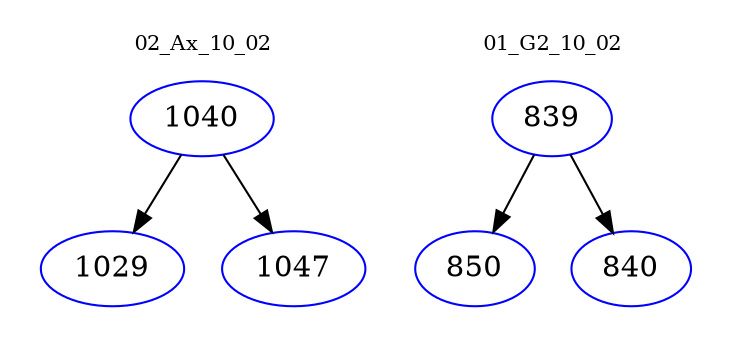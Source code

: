 digraph{
subgraph cluster_0 {
color = white
label = "02_Ax_10_02";
fontsize=10;
T0_1040 [label="1040", color="blue"]
T0_1040 -> T0_1029 [color="black"]
T0_1029 [label="1029", color="blue"]
T0_1040 -> T0_1047 [color="black"]
T0_1047 [label="1047", color="blue"]
}
subgraph cluster_1 {
color = white
label = "01_G2_10_02";
fontsize=10;
T1_839 [label="839", color="blue"]
T1_839 -> T1_850 [color="black"]
T1_850 [label="850", color="blue"]
T1_839 -> T1_840 [color="black"]
T1_840 [label="840", color="blue"]
}
}
